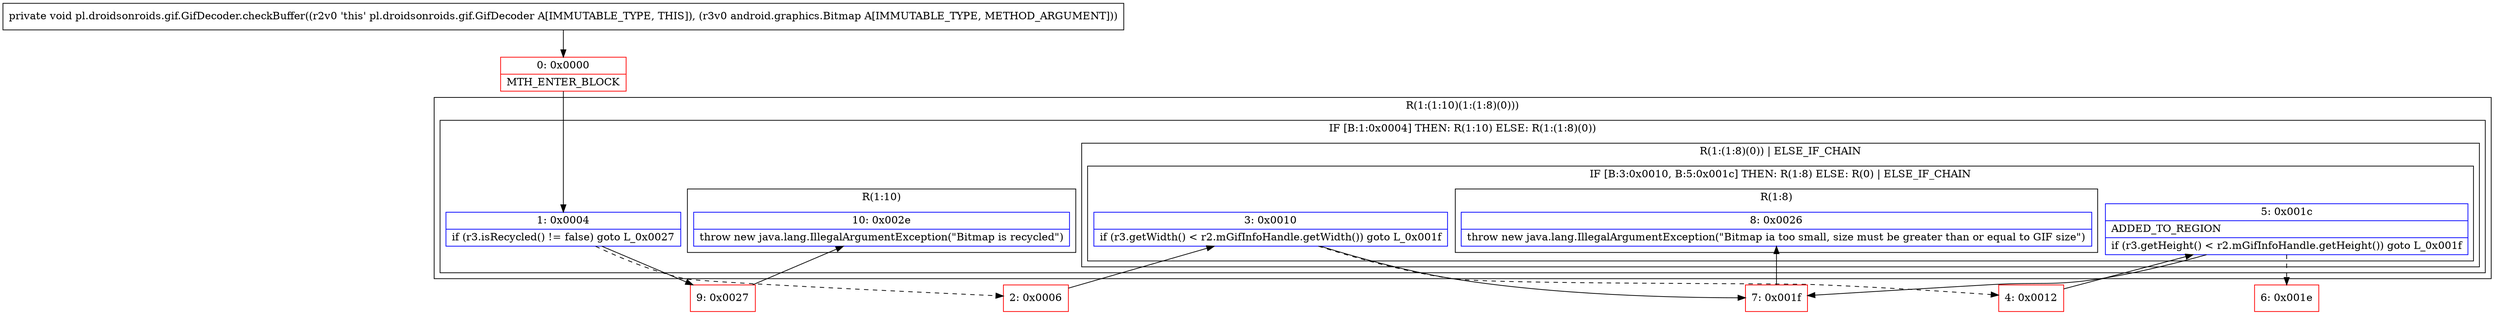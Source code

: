 digraph "CFG forpl.droidsonroids.gif.GifDecoder.checkBuffer(Landroid\/graphics\/Bitmap;)V" {
subgraph cluster_Region_871866628 {
label = "R(1:(1:10)(1:(1:8)(0)))";
node [shape=record,color=blue];
subgraph cluster_IfRegion_182826965 {
label = "IF [B:1:0x0004] THEN: R(1:10) ELSE: R(1:(1:8)(0))";
node [shape=record,color=blue];
Node_1 [shape=record,label="{1\:\ 0x0004|if (r3.isRecycled() != false) goto L_0x0027\l}"];
subgraph cluster_Region_1277777542 {
label = "R(1:10)";
node [shape=record,color=blue];
Node_10 [shape=record,label="{10\:\ 0x002e|throw new java.lang.IllegalArgumentException(\"Bitmap is recycled\")\l}"];
}
subgraph cluster_Region_1379839282 {
label = "R(1:(1:8)(0)) | ELSE_IF_CHAIN\l";
node [shape=record,color=blue];
subgraph cluster_IfRegion_1557125616 {
label = "IF [B:3:0x0010, B:5:0x001c] THEN: R(1:8) ELSE: R(0) | ELSE_IF_CHAIN\l";
node [shape=record,color=blue];
Node_3 [shape=record,label="{3\:\ 0x0010|if (r3.getWidth() \< r2.mGifInfoHandle.getWidth()) goto L_0x001f\l}"];
Node_5 [shape=record,label="{5\:\ 0x001c|ADDED_TO_REGION\l|if (r3.getHeight() \< r2.mGifInfoHandle.getHeight()) goto L_0x001f\l}"];
subgraph cluster_Region_2075367075 {
label = "R(1:8)";
node [shape=record,color=blue];
Node_8 [shape=record,label="{8\:\ 0x0026|throw new java.lang.IllegalArgumentException(\"Bitmap ia too small, size must be greater than or equal to GIF size\")\l}"];
}
subgraph cluster_Region_2099798581 {
label = "R(0)";
node [shape=record,color=blue];
}
}
}
}
}
Node_0 [shape=record,color=red,label="{0\:\ 0x0000|MTH_ENTER_BLOCK\l}"];
Node_2 [shape=record,color=red,label="{2\:\ 0x0006}"];
Node_4 [shape=record,color=red,label="{4\:\ 0x0012}"];
Node_6 [shape=record,color=red,label="{6\:\ 0x001e}"];
Node_7 [shape=record,color=red,label="{7\:\ 0x001f}"];
Node_9 [shape=record,color=red,label="{9\:\ 0x0027}"];
MethodNode[shape=record,label="{private void pl.droidsonroids.gif.GifDecoder.checkBuffer((r2v0 'this' pl.droidsonroids.gif.GifDecoder A[IMMUTABLE_TYPE, THIS]), (r3v0 android.graphics.Bitmap A[IMMUTABLE_TYPE, METHOD_ARGUMENT])) }"];
MethodNode -> Node_0;
Node_1 -> Node_2[style=dashed];
Node_1 -> Node_9;
Node_3 -> Node_4[style=dashed];
Node_3 -> Node_7;
Node_5 -> Node_6[style=dashed];
Node_5 -> Node_7;
Node_0 -> Node_1;
Node_2 -> Node_3;
Node_4 -> Node_5;
Node_7 -> Node_8;
Node_9 -> Node_10;
}

